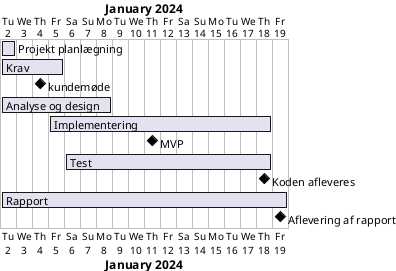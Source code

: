 @startgantt

Project starts the 2024-01-02

[Projekt planlægning] as [PP] lasts 1 days
[Krav] as [K] lasts 4 days
[kundemøde] happens at 2024-01-04
[Analyse og design] as [AD] lasts 7 days
[Implementering] starts at 2024-01-05 and lasts 14 days
[MVP] happens at 2024-01-11
[Test] starts at 2024-01-06 and lasts 13 days
[Koden afleveres] happens at 2024-01-18
[Rapport] lasts 18 days
[Aflevering af rapport] happens at 2024-01-19



@endgantt